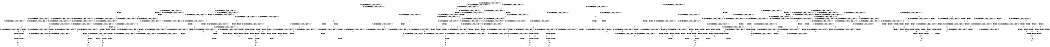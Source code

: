 digraph BCG {
size = "7, 10.5";
center = TRUE;
node [shape = circle];
0 [peripheries = 2];
0 -> 1 [label = "EX !0 !ATOMIC_EXCH_BRANCH (1, +1, TRUE, +0, 2, TRUE) !{0, 1, 2}"];
0 -> 2 [label = "EX !2 !ATOMIC_EXCH_BRANCH (1, +0, FALSE, +1, 1, FALSE) !{0, 1, 2}"];
0 -> 3 [label = "EX !1 !ATOMIC_EXCH_BRANCH (1, +0, TRUE, +0, 1, TRUE) !{0, 1, 2}"];
0 -> 4 [label = "EX !0 !ATOMIC_EXCH_BRANCH (1, +1, TRUE, +0, 2, TRUE) !{0, 1, 2}"];
1 -> 5 [label = "EX !2 !ATOMIC_EXCH_BRANCH (1, +0, FALSE, +1, 1, TRUE) !{0, 1, 2}"];
1 -> 6 [label = "EX !1 !ATOMIC_EXCH_BRANCH (1, +0, TRUE, +0, 1, FALSE) !{0, 1, 2}"];
1 -> 7 [label = "TERMINATE !0"];
2 -> 8 [label = "EX !0 !ATOMIC_EXCH_BRANCH (1, +1, TRUE, +0, 2, TRUE) !{0, 1, 2}"];
2 -> 9 [label = "EX !1 !ATOMIC_EXCH_BRANCH (1, +0, TRUE, +0, 1, TRUE) !{0, 1, 2}"];
2 -> 10 [label = "TERMINATE !2"];
2 -> 11 [label = "EX !0 !ATOMIC_EXCH_BRANCH (1, +1, TRUE, +0, 2, TRUE) !{0, 1, 2}"];
3 -> 3 [label = "EX !1 !ATOMIC_EXCH_BRANCH (1, +0, TRUE, +0, 1, TRUE) !{0, 1, 2}"];
3 -> 12 [label = "EX !0 !ATOMIC_EXCH_BRANCH (1, +1, TRUE, +0, 2, TRUE) !{0, 1, 2}"];
3 -> 13 [label = "EX !2 !ATOMIC_EXCH_BRANCH (1, +0, FALSE, +1, 1, FALSE) !{0, 1, 2}"];
3 -> 14 [label = "EX !0 !ATOMIC_EXCH_BRANCH (1, +1, TRUE, +0, 2, TRUE) !{0, 1, 2}"];
4 -> 15 [label = "EX !1 !ATOMIC_EXCH_BRANCH (1, +0, TRUE, +0, 1, FALSE) !{0, 1, 2}"];
4 -> 16 [label = "EX !2 !ATOMIC_EXCH_BRANCH (1, +0, FALSE, +1, 1, TRUE) !{0, 1, 2}"];
4 -> 17 [label = "EX !1 !ATOMIC_EXCH_BRANCH (1, +0, TRUE, +0, 1, FALSE) !{0, 1, 2}"];
4 -> 18 [label = "TERMINATE !0"];
5 -> 5 [label = "EX !2 !ATOMIC_EXCH_BRANCH (1, +0, FALSE, +1, 1, TRUE) !{0, 1, 2}"];
5 -> 19 [label = "EX !1 !ATOMIC_EXCH_BRANCH (1, +0, TRUE, +0, 1, FALSE) !{0, 1, 2}"];
5 -> 20 [label = "TERMINATE !0"];
6 -> 21 [label = "EX !2 !ATOMIC_EXCH_BRANCH (1, +0, FALSE, +1, 1, FALSE) !{0, 1, 2}"];
6 -> 22 [label = "TERMINATE !0"];
6 -> 23 [label = "TERMINATE !1"];
7 -> 24 [label = "EX !2 !ATOMIC_EXCH_BRANCH (1, +0, FALSE, +1, 1, TRUE) !{1, 2}"];
7 -> 25 [label = "EX !1 !ATOMIC_EXCH_BRANCH (1, +0, TRUE, +0, 1, FALSE) !{1, 2}"];
7 -> 26 [label = "EX !1 !ATOMIC_EXCH_BRANCH (1, +0, TRUE, +0, 1, FALSE) !{1, 2}"];
8 -> 27 [label = "EX !1 !ATOMIC_EXCH_BRANCH (1, +0, TRUE, +0, 1, FALSE) !{0, 1, 2}"];
8 -> 28 [label = "TERMINATE !0"];
8 -> 29 [label = "TERMINATE !2"];
9 -> 9 [label = "EX !1 !ATOMIC_EXCH_BRANCH (1, +0, TRUE, +0, 1, TRUE) !{0, 1, 2}"];
9 -> 30 [label = "EX !0 !ATOMIC_EXCH_BRANCH (1, +1, TRUE, +0, 2, TRUE) !{0, 1, 2}"];
9 -> 31 [label = "TERMINATE !2"];
9 -> 32 [label = "EX !0 !ATOMIC_EXCH_BRANCH (1, +1, TRUE, +0, 2, TRUE) !{0, 1, 2}"];
10 -> 33 [label = "EX !0 !ATOMIC_EXCH_BRANCH (1, +1, TRUE, +0, 2, TRUE) !{0, 1}"];
10 -> 34 [label = "EX !1 !ATOMIC_EXCH_BRANCH (1, +0, TRUE, +0, 1, TRUE) !{0, 1}"];
10 -> 35 [label = "EX !0 !ATOMIC_EXCH_BRANCH (1, +1, TRUE, +0, 2, TRUE) !{0, 1}"];
11 -> 36 [label = "EX !1 !ATOMIC_EXCH_BRANCH (1, +0, TRUE, +0, 1, FALSE) !{0, 1, 2}"];
11 -> 37 [label = "EX !1 !ATOMIC_EXCH_BRANCH (1, +0, TRUE, +0, 1, FALSE) !{0, 1, 2}"];
11 -> 38 [label = "TERMINATE !0"];
11 -> 39 [label = "TERMINATE !2"];
12 -> 6 [label = "EX !1 !ATOMIC_EXCH_BRANCH (1, +0, TRUE, +0, 1, FALSE) !{0, 1, 2}"];
12 -> 40 [label = "EX !2 !ATOMIC_EXCH_BRANCH (1, +0, FALSE, +1, 1, TRUE) !{0, 1, 2}"];
12 -> 41 [label = "TERMINATE !0"];
13 -> 9 [label = "EX !1 !ATOMIC_EXCH_BRANCH (1, +0, TRUE, +0, 1, TRUE) !{0, 1, 2}"];
13 -> 30 [label = "EX !0 !ATOMIC_EXCH_BRANCH (1, +1, TRUE, +0, 2, TRUE) !{0, 1, 2}"];
13 -> 31 [label = "TERMINATE !2"];
13 -> 32 [label = "EX !0 !ATOMIC_EXCH_BRANCH (1, +1, TRUE, +0, 2, TRUE) !{0, 1, 2}"];
14 -> 15 [label = "EX !1 !ATOMIC_EXCH_BRANCH (1, +0, TRUE, +0, 1, FALSE) !{0, 1, 2}"];
14 -> 17 [label = "EX !1 !ATOMIC_EXCH_BRANCH (1, +0, TRUE, +0, 1, FALSE) !{0, 1, 2}"];
14 -> 42 [label = "EX !2 !ATOMIC_EXCH_BRANCH (1, +0, FALSE, +1, 1, TRUE) !{0, 1, 2}"];
14 -> 43 [label = "TERMINATE !0"];
15 -> 44 [label = "EX !2 !ATOMIC_EXCH_BRANCH (1, +0, FALSE, +1, 1, FALSE) !{0, 1, 2}"];
15 -> 45 [label = "EX !2 !ATOMIC_EXCH_BRANCH (1, +0, FALSE, +1, 1, FALSE) !{0, 1, 2}"];
15 -> 46 [label = "TERMINATE !0"];
15 -> 47 [label = "TERMINATE !1"];
16 -> 48 [label = "EX !1 !ATOMIC_EXCH_BRANCH (1, +0, TRUE, +0, 1, FALSE) !{0, 1, 2}"];
16 -> 16 [label = "EX !2 !ATOMIC_EXCH_BRANCH (1, +0, FALSE, +1, 1, TRUE) !{0, 1, 2}"];
16 -> 49 [label = "EX !1 !ATOMIC_EXCH_BRANCH (1, +0, TRUE, +0, 1, FALSE) !{0, 1, 2}"];
16 -> 50 [label = "TERMINATE !0"];
17 -> 51 [label = "EX !2 !ATOMIC_EXCH_BRANCH (1, +0, FALSE, +1, 1, FALSE) !{0, 1, 2}"];
17 -> 52 [label = "TERMINATE !0"];
17 -> 53 [label = "TERMINATE !1"];
18 -> 54 [label = "EX !2 !ATOMIC_EXCH_BRANCH (1, +0, FALSE, +1, 1, TRUE) !{1, 2}"];
18 -> 55 [label = "EX !1 !ATOMIC_EXCH_BRANCH (1, +0, TRUE, +0, 1, FALSE) !{1, 2}"];
19 -> 21 [label = "EX !2 !ATOMIC_EXCH_BRANCH (1, +0, FALSE, +1, 1, FALSE) !{0, 1, 2}"];
19 -> 56 [label = "TERMINATE !0"];
19 -> 57 [label = "TERMINATE !1"];
20 -> 24 [label = "EX !2 !ATOMIC_EXCH_BRANCH (1, +0, FALSE, +1, 1, TRUE) !{1, 2}"];
20 -> 58 [label = "EX !1 !ATOMIC_EXCH_BRANCH (1, +0, TRUE, +0, 1, FALSE) !{1, 2}"];
20 -> 59 [label = "EX !1 !ATOMIC_EXCH_BRANCH (1, +0, TRUE, +0, 1, FALSE) !{1, 2}"];
21 -> 60 [label = "TERMINATE !0"];
21 -> 61 [label = "TERMINATE !2"];
21 -> 62 [label = "TERMINATE !1"];
22 -> 63 [label = "EX !2 !ATOMIC_EXCH_BRANCH (1, +0, FALSE, +1, 1, FALSE) !{1, 2}"];
22 -> 64 [label = "TERMINATE !1"];
23 -> 65 [label = "EX !2 !ATOMIC_EXCH_BRANCH (1, +0, FALSE, +1, 1, FALSE) !{0, 2}"];
23 -> 64 [label = "TERMINATE !0"];
24 -> 24 [label = "EX !2 !ATOMIC_EXCH_BRANCH (1, +0, FALSE, +1, 1, TRUE) !{1, 2}"];
24 -> 58 [label = "EX !1 !ATOMIC_EXCH_BRANCH (1, +0, TRUE, +0, 1, FALSE) !{1, 2}"];
24 -> 59 [label = "EX !1 !ATOMIC_EXCH_BRANCH (1, +0, TRUE, +0, 1, FALSE) !{1, 2}"];
25 -> 63 [label = "EX !2 !ATOMIC_EXCH_BRANCH (1, +0, FALSE, +1, 1, FALSE) !{1, 2}"];
25 -> 64 [label = "TERMINATE !1"];
26 -> 66 [label = "EX !2 !ATOMIC_EXCH_BRANCH (1, +0, FALSE, +1, 1, FALSE) !{1, 2}"];
26 -> 67 [label = "EX !2 !ATOMIC_EXCH_BRANCH (1, +0, FALSE, +1, 1, FALSE) !{1, 2}"];
26 -> 68 [label = "TERMINATE !1"];
27 -> 60 [label = "TERMINATE !0"];
27 -> 61 [label = "TERMINATE !2"];
27 -> 62 [label = "TERMINATE !1"];
28 -> 69 [label = "EX !1 !ATOMIC_EXCH_BRANCH (1, +0, TRUE, +0, 1, FALSE) !{1, 2}"];
28 -> 70 [label = "TERMINATE !2"];
28 -> 71 [label = "EX !1 !ATOMIC_EXCH_BRANCH (1, +0, TRUE, +0, 1, FALSE) !{1, 2}"];
29 -> 72 [label = "EX !1 !ATOMIC_EXCH_BRANCH (1, +0, TRUE, +0, 1, FALSE) !{0, 1}"];
29 -> 70 [label = "TERMINATE !0"];
30 -> 27 [label = "EX !1 !ATOMIC_EXCH_BRANCH (1, +0, TRUE, +0, 1, FALSE) !{0, 1, 2}"];
30 -> 73 [label = "TERMINATE !0"];
30 -> 74 [label = "TERMINATE !2"];
31 -> 34 [label = "EX !1 !ATOMIC_EXCH_BRANCH (1, +0, TRUE, +0, 1, TRUE) !{0, 1}"];
31 -> 75 [label = "EX !0 !ATOMIC_EXCH_BRANCH (1, +1, TRUE, +0, 2, TRUE) !{0, 1}"];
31 -> 76 [label = "EX !0 !ATOMIC_EXCH_BRANCH (1, +1, TRUE, +0, 2, TRUE) !{0, 1}"];
32 -> 36 [label = "EX !1 !ATOMIC_EXCH_BRANCH (1, +0, TRUE, +0, 1, FALSE) !{0, 1, 2}"];
32 -> 37 [label = "EX !1 !ATOMIC_EXCH_BRANCH (1, +0, TRUE, +0, 1, FALSE) !{0, 1, 2}"];
32 -> 77 [label = "TERMINATE !0"];
32 -> 78 [label = "TERMINATE !2"];
33 -> 72 [label = "EX !1 !ATOMIC_EXCH_BRANCH (1, +0, TRUE, +0, 1, FALSE) !{0, 1}"];
33 -> 70 [label = "TERMINATE !0"];
34 -> 34 [label = "EX !1 !ATOMIC_EXCH_BRANCH (1, +0, TRUE, +0, 1, TRUE) !{0, 1}"];
34 -> 75 [label = "EX !0 !ATOMIC_EXCH_BRANCH (1, +1, TRUE, +0, 2, TRUE) !{0, 1}"];
34 -> 76 [label = "EX !0 !ATOMIC_EXCH_BRANCH (1, +1, TRUE, +0, 2, TRUE) !{0, 1}"];
35 -> 79 [label = "EX !1 !ATOMIC_EXCH_BRANCH (1, +0, TRUE, +0, 1, FALSE) !{0, 1}"];
35 -> 80 [label = "EX !1 !ATOMIC_EXCH_BRANCH (1, +0, TRUE, +0, 1, FALSE) !{0, 1}"];
35 -> 81 [label = "TERMINATE !0"];
36 -> 82 [label = "TERMINATE !0"];
36 -> 83 [label = "TERMINATE !2"];
36 -> 84 [label = "TERMINATE !1"];
37 -> 85 [label = "TERMINATE !0"];
37 -> 86 [label = "TERMINATE !2"];
37 -> 87 [label = "TERMINATE !1"];
38 -> 88 [label = "EX !1 !ATOMIC_EXCH_BRANCH (1, +0, TRUE, +0, 1, FALSE) !{1, 2}"];
38 -> 89 [label = "TERMINATE !2"];
39 -> 90 [label = "EX !1 !ATOMIC_EXCH_BRANCH (1, +0, TRUE, +0, 1, FALSE) !{0, 1}"];
39 -> 89 [label = "TERMINATE !0"];
40 -> 19 [label = "EX !1 !ATOMIC_EXCH_BRANCH (1, +0, TRUE, +0, 1, FALSE) !{0, 1, 2}"];
40 -> 40 [label = "EX !2 !ATOMIC_EXCH_BRANCH (1, +0, FALSE, +1, 1, TRUE) !{0, 1, 2}"];
40 -> 91 [label = "TERMINATE !0"];
41 -> 25 [label = "EX !1 !ATOMIC_EXCH_BRANCH (1, +0, TRUE, +0, 1, FALSE) !{1, 2}"];
41 -> 92 [label = "EX !2 !ATOMIC_EXCH_BRANCH (1, +0, FALSE, +1, 1, TRUE) !{1, 2}"];
41 -> 26 [label = "EX !1 !ATOMIC_EXCH_BRANCH (1, +0, TRUE, +0, 1, FALSE) !{1, 2}"];
42 -> 48 [label = "EX !1 !ATOMIC_EXCH_BRANCH (1, +0, TRUE, +0, 1, FALSE) !{0, 1, 2}"];
42 -> 49 [label = "EX !1 !ATOMIC_EXCH_BRANCH (1, +0, TRUE, +0, 1, FALSE) !{0, 1, 2}"];
42 -> 42 [label = "EX !2 !ATOMIC_EXCH_BRANCH (1, +0, FALSE, +1, 1, TRUE) !{0, 1, 2}"];
42 -> 93 [label = "TERMINATE !0"];
43 -> 55 [label = "EX !1 !ATOMIC_EXCH_BRANCH (1, +0, TRUE, +0, 1, FALSE) !{1, 2}"];
43 -> 94 [label = "EX !2 !ATOMIC_EXCH_BRANCH (1, +0, FALSE, +1, 1, TRUE) !{1, 2}"];
44 -> 95 [label = "TERMINATE !0"];
44 -> 96 [label = "TERMINATE !2"];
44 -> 97 [label = "TERMINATE !1"];
45 -> 82 [label = "TERMINATE !0"];
45 -> 83 [label = "TERMINATE !2"];
45 -> 84 [label = "TERMINATE !1"];
46 -> 98 [label = "EX !2 !ATOMIC_EXCH_BRANCH (1, +0, FALSE, +1, 1, FALSE) !{1, 2}"];
46 -> 99 [label = "TERMINATE !1"];
47 -> 100 [label = "EX !2 !ATOMIC_EXCH_BRANCH (1, +0, FALSE, +1, 1, FALSE) !{0, 2}"];
47 -> 99 [label = "TERMINATE !0"];
48 -> 44 [label = "EX !2 !ATOMIC_EXCH_BRANCH (1, +0, FALSE, +1, 1, FALSE) !{0, 1, 2}"];
48 -> 45 [label = "EX !2 !ATOMIC_EXCH_BRANCH (1, +0, FALSE, +1, 1, FALSE) !{0, 1, 2}"];
48 -> 101 [label = "TERMINATE !0"];
48 -> 102 [label = "TERMINATE !1"];
49 -> 51 [label = "EX !2 !ATOMIC_EXCH_BRANCH (1, +0, FALSE, +1, 1, FALSE) !{0, 1, 2}"];
49 -> 103 [label = "TERMINATE !0"];
49 -> 104 [label = "TERMINATE !1"];
50 -> 54 [label = "EX !2 !ATOMIC_EXCH_BRANCH (1, +0, FALSE, +1, 1, TRUE) !{1, 2}"];
50 -> 105 [label = "EX !1 !ATOMIC_EXCH_BRANCH (1, +0, TRUE, +0, 1, FALSE) !{1, 2}"];
51 -> 85 [label = "TERMINATE !0"];
51 -> 86 [label = "TERMINATE !2"];
51 -> 87 [label = "TERMINATE !1"];
52 -> 106 [label = "EX !2 !ATOMIC_EXCH_BRANCH (1, +0, FALSE, +1, 1, FALSE) !{1, 2}"];
52 -> 107 [label = "TERMINATE !1"];
53 -> 108 [label = "EX !2 !ATOMIC_EXCH_BRANCH (1, +0, FALSE, +1, 1, FALSE) !{0, 2}"];
53 -> 107 [label = "TERMINATE !0"];
54 -> 54 [label = "EX !2 !ATOMIC_EXCH_BRANCH (1, +0, FALSE, +1, 1, TRUE) !{1, 2}"];
54 -> 105 [label = "EX !1 !ATOMIC_EXCH_BRANCH (1, +0, TRUE, +0, 1, FALSE) !{1, 2}"];
55 -> 106 [label = "EX !2 !ATOMIC_EXCH_BRANCH (1, +0, FALSE, +1, 1, FALSE) !{1, 2}"];
55 -> 107 [label = "TERMINATE !1"];
56 -> 63 [label = "EX !2 !ATOMIC_EXCH_BRANCH (1, +0, FALSE, +1, 1, FALSE) !{1, 2}"];
56 -> 109 [label = "TERMINATE !1"];
57 -> 65 [label = "EX !2 !ATOMIC_EXCH_BRANCH (1, +0, FALSE, +1, 1, FALSE) !{0, 2}"];
57 -> 109 [label = "TERMINATE !0"];
58 -> 63 [label = "EX !2 !ATOMIC_EXCH_BRANCH (1, +0, FALSE, +1, 1, FALSE) !{1, 2}"];
58 -> 109 [label = "TERMINATE !1"];
59 -> 66 [label = "EX !2 !ATOMIC_EXCH_BRANCH (1, +0, FALSE, +1, 1, FALSE) !{1, 2}"];
59 -> 67 [label = "EX !2 !ATOMIC_EXCH_BRANCH (1, +0, FALSE, +1, 1, FALSE) !{1, 2}"];
59 -> 110 [label = "TERMINATE !1"];
60 -> 111 [label = "TERMINATE !2"];
60 -> 112 [label = "TERMINATE !1"];
61 -> 111 [label = "TERMINATE !0"];
61 -> 113 [label = "TERMINATE !1"];
62 -> 112 [label = "TERMINATE !0"];
62 -> 113 [label = "TERMINATE !2"];
63 -> 111 [label = "TERMINATE !2"];
63 -> 112 [label = "TERMINATE !1"];
64 -> 114 [label = "EX !2 !ATOMIC_EXCH_BRANCH (1, +0, FALSE, +1, 1, FALSE) !{2}"];
64 -> 115 [label = "EX !2 !ATOMIC_EXCH_BRANCH (1, +0, FALSE, +1, 1, FALSE) !{2}"];
65 -> 112 [label = "TERMINATE !0"];
65 -> 113 [label = "TERMINATE !2"];
66 -> 116 [label = "TERMINATE !2"];
66 -> 117 [label = "TERMINATE !1"];
67 -> 118 [label = "TERMINATE !2"];
67 -> 119 [label = "TERMINATE !1"];
68 -> 120 [label = "EX !2 !ATOMIC_EXCH_BRANCH (1, +0, FALSE, +1, 1, FALSE) !{2}"];
69 -> 111 [label = "TERMINATE !2"];
69 -> 112 [label = "TERMINATE !1"];
70 -> 121 [label = "EX !1 !ATOMIC_EXCH_BRANCH (1, +0, TRUE, +0, 1, FALSE) !{1}"];
70 -> 122 [label = "EX !1 !ATOMIC_EXCH_BRANCH (1, +0, TRUE, +0, 1, FALSE) !{1}"];
71 -> 118 [label = "TERMINATE !2"];
71 -> 119 [label = "TERMINATE !1"];
72 -> 111 [label = "TERMINATE !0"];
72 -> 113 [label = "TERMINATE !1"];
73 -> 69 [label = "EX !1 !ATOMIC_EXCH_BRANCH (1, +0, TRUE, +0, 1, FALSE) !{1, 2}"];
73 -> 123 [label = "TERMINATE !2"];
73 -> 71 [label = "EX !1 !ATOMIC_EXCH_BRANCH (1, +0, TRUE, +0, 1, FALSE) !{1, 2}"];
74 -> 72 [label = "EX !1 !ATOMIC_EXCH_BRANCH (1, +0, TRUE, +0, 1, FALSE) !{0, 1}"];
74 -> 123 [label = "TERMINATE !0"];
75 -> 72 [label = "EX !1 !ATOMIC_EXCH_BRANCH (1, +0, TRUE, +0, 1, FALSE) !{0, 1}"];
75 -> 123 [label = "TERMINATE !0"];
76 -> 79 [label = "EX !1 !ATOMIC_EXCH_BRANCH (1, +0, TRUE, +0, 1, FALSE) !{0, 1}"];
76 -> 80 [label = "EX !1 !ATOMIC_EXCH_BRANCH (1, +0, TRUE, +0, 1, FALSE) !{0, 1}"];
76 -> 124 [label = "TERMINATE !0"];
77 -> 88 [label = "EX !1 !ATOMIC_EXCH_BRANCH (1, +0, TRUE, +0, 1, FALSE) !{1, 2}"];
77 -> 125 [label = "TERMINATE !2"];
78 -> 90 [label = "EX !1 !ATOMIC_EXCH_BRANCH (1, +0, TRUE, +0, 1, FALSE) !{0, 1}"];
78 -> 125 [label = "TERMINATE !0"];
79 -> 126 [label = "TERMINATE !0"];
79 -> 127 [label = "TERMINATE !1"];
80 -> 128 [label = "TERMINATE !0"];
80 -> 129 [label = "TERMINATE !1"];
81 -> 130 [label = "EX !1 !ATOMIC_EXCH_BRANCH (1, +0, TRUE, +0, 1, FALSE) !{1}"];
82 -> 131 [label = "TERMINATE !2"];
82 -> 132 [label = "TERMINATE !1"];
83 -> 131 [label = "TERMINATE !0"];
83 -> 133 [label = "TERMINATE !1"];
84 -> 132 [label = "TERMINATE !0"];
84 -> 133 [label = "TERMINATE !2"];
85 -> 134 [label = "TERMINATE !2"];
85 -> 135 [label = "TERMINATE !1"];
86 -> 134 [label = "TERMINATE !0"];
86 -> 136 [label = "TERMINATE !1"];
87 -> 135 [label = "TERMINATE !0"];
87 -> 136 [label = "TERMINATE !2"];
88 -> 134 [label = "TERMINATE !2"];
88 -> 135 [label = "TERMINATE !1"];
89 -> 137 [label = "EX !1 !ATOMIC_EXCH_BRANCH (1, +0, TRUE, +0, 1, FALSE) !{1}"];
90 -> 134 [label = "TERMINATE !0"];
90 -> 136 [label = "TERMINATE !1"];
91 -> 58 [label = "EX !1 !ATOMIC_EXCH_BRANCH (1, +0, TRUE, +0, 1, FALSE) !{1, 2}"];
91 -> 92 [label = "EX !2 !ATOMIC_EXCH_BRANCH (1, +0, FALSE, +1, 1, TRUE) !{1, 2}"];
91 -> 59 [label = "EX !1 !ATOMIC_EXCH_BRANCH (1, +0, TRUE, +0, 1, FALSE) !{1, 2}"];
92 -> 58 [label = "EX !1 !ATOMIC_EXCH_BRANCH (1, +0, TRUE, +0, 1, FALSE) !{1, 2}"];
92 -> 92 [label = "EX !2 !ATOMIC_EXCH_BRANCH (1, +0, FALSE, +1, 1, TRUE) !{1, 2}"];
92 -> 59 [label = "EX !1 !ATOMIC_EXCH_BRANCH (1, +0, TRUE, +0, 1, FALSE) !{1, 2}"];
93 -> 105 [label = "EX !1 !ATOMIC_EXCH_BRANCH (1, +0, TRUE, +0, 1, FALSE) !{1, 2}"];
93 -> 94 [label = "EX !2 !ATOMIC_EXCH_BRANCH (1, +0, FALSE, +1, 1, TRUE) !{1, 2}"];
94 -> 105 [label = "EX !1 !ATOMIC_EXCH_BRANCH (1, +0, TRUE, +0, 1, FALSE) !{1, 2}"];
94 -> 94 [label = "EX !2 !ATOMIC_EXCH_BRANCH (1, +0, FALSE, +1, 1, TRUE) !{1, 2}"];
95 -> 138 [label = "TERMINATE !2"];
95 -> 139 [label = "TERMINATE !1"];
96 -> 138 [label = "TERMINATE !0"];
96 -> 140 [label = "TERMINATE !1"];
97 -> 139 [label = "TERMINATE !0"];
97 -> 140 [label = "TERMINATE !2"];
98 -> 131 [label = "TERMINATE !2"];
98 -> 132 [label = "TERMINATE !1"];
99 -> 141 [label = "EX !2 !ATOMIC_EXCH_BRANCH (1, +0, FALSE, +1, 1, FALSE) !{2}"];
100 -> 132 [label = "TERMINATE !0"];
100 -> 133 [label = "TERMINATE !2"];
101 -> 98 [label = "EX !2 !ATOMIC_EXCH_BRANCH (1, +0, FALSE, +1, 1, FALSE) !{1, 2}"];
101 -> 142 [label = "TERMINATE !1"];
102 -> 100 [label = "EX !2 !ATOMIC_EXCH_BRANCH (1, +0, FALSE, +1, 1, FALSE) !{0, 2}"];
102 -> 142 [label = "TERMINATE !0"];
103 -> 106 [label = "EX !2 !ATOMIC_EXCH_BRANCH (1, +0, FALSE, +1, 1, FALSE) !{1, 2}"];
103 -> 143 [label = "TERMINATE !1"];
104 -> 108 [label = "EX !2 !ATOMIC_EXCH_BRANCH (1, +0, FALSE, +1, 1, FALSE) !{0, 2}"];
104 -> 143 [label = "TERMINATE !0"];
105 -> 106 [label = "EX !2 !ATOMIC_EXCH_BRANCH (1, +0, FALSE, +1, 1, FALSE) !{1, 2}"];
105 -> 143 [label = "TERMINATE !1"];
106 -> 134 [label = "TERMINATE !2"];
106 -> 135 [label = "TERMINATE !1"];
107 -> 144 [label = "EX !2 !ATOMIC_EXCH_BRANCH (1, +0, FALSE, +1, 1, FALSE) !{2}"];
108 -> 135 [label = "TERMINATE !0"];
108 -> 136 [label = "TERMINATE !2"];
109 -> 114 [label = "EX !2 !ATOMIC_EXCH_BRANCH (1, +0, FALSE, +1, 1, FALSE) !{2}"];
109 -> 115 [label = "EX !2 !ATOMIC_EXCH_BRANCH (1, +0, FALSE, +1, 1, FALSE) !{2}"];
110 -> 120 [label = "EX !2 !ATOMIC_EXCH_BRANCH (1, +0, FALSE, +1, 1, FALSE) !{2}"];
111 -> 145 [label = "TERMINATE !1"];
112 -> 145 [label = "TERMINATE !2"];
113 -> 145 [label = "TERMINATE !0"];
114 -> 145 [label = "TERMINATE !2"];
115 -> 146 [label = "TERMINATE !2"];
116 -> 147 [label = "TERMINATE !1"];
117 -> 147 [label = "TERMINATE !2"];
118 -> 148 [label = "TERMINATE !1"];
119 -> 148 [label = "TERMINATE !2"];
120 -> 148 [label = "TERMINATE !2"];
121 -> 145 [label = "TERMINATE !1"];
122 -> 149 [label = "TERMINATE !1"];
123 -> 121 [label = "EX !1 !ATOMIC_EXCH_BRANCH (1, +0, TRUE, +0, 1, FALSE) !{1}"];
123 -> 122 [label = "EX !1 !ATOMIC_EXCH_BRANCH (1, +0, TRUE, +0, 1, FALSE) !{1}"];
124 -> 130 [label = "EX !1 !ATOMIC_EXCH_BRANCH (1, +0, TRUE, +0, 1, FALSE) !{1}"];
125 -> 137 [label = "EX !1 !ATOMIC_EXCH_BRANCH (1, +0, TRUE, +0, 1, FALSE) !{1}"];
126 -> 150 [label = "TERMINATE !1"];
127 -> 150 [label = "TERMINATE !0"];
128 -> 151 [label = "TERMINATE !1"];
129 -> 151 [label = "TERMINATE !0"];
130 -> 151 [label = "TERMINATE !1"];
131 -> 152 [label = "TERMINATE !1"];
132 -> 152 [label = "TERMINATE !2"];
133 -> 152 [label = "TERMINATE !0"];
134 -> 153 [label = "TERMINATE !1"];
135 -> 153 [label = "TERMINATE !2"];
136 -> 153 [label = "TERMINATE !0"];
137 -> 153 [label = "TERMINATE !1"];
138 -> 154 [label = "TERMINATE !1"];
139 -> 154 [label = "TERMINATE !2"];
140 -> 154 [label = "TERMINATE !0"];
141 -> 152 [label = "TERMINATE !2"];
142 -> 141 [label = "EX !2 !ATOMIC_EXCH_BRANCH (1, +0, FALSE, +1, 1, FALSE) !{2}"];
143 -> 144 [label = "EX !2 !ATOMIC_EXCH_BRANCH (1, +0, FALSE, +1, 1, FALSE) !{2}"];
144 -> 153 [label = "TERMINATE !2"];
145 -> 155 [label = "exit"];
146 -> 156 [label = "exit"];
147 -> 157 [label = "exit"];
148 -> 158 [label = "exit"];
149 -> 159 [label = "exit"];
150 -> 160 [label = "exit"];
151 -> 161 [label = "exit"];
152 -> 162 [label = "exit"];
153 -> 163 [label = "exit"];
154 -> 164 [label = "exit"];
}
